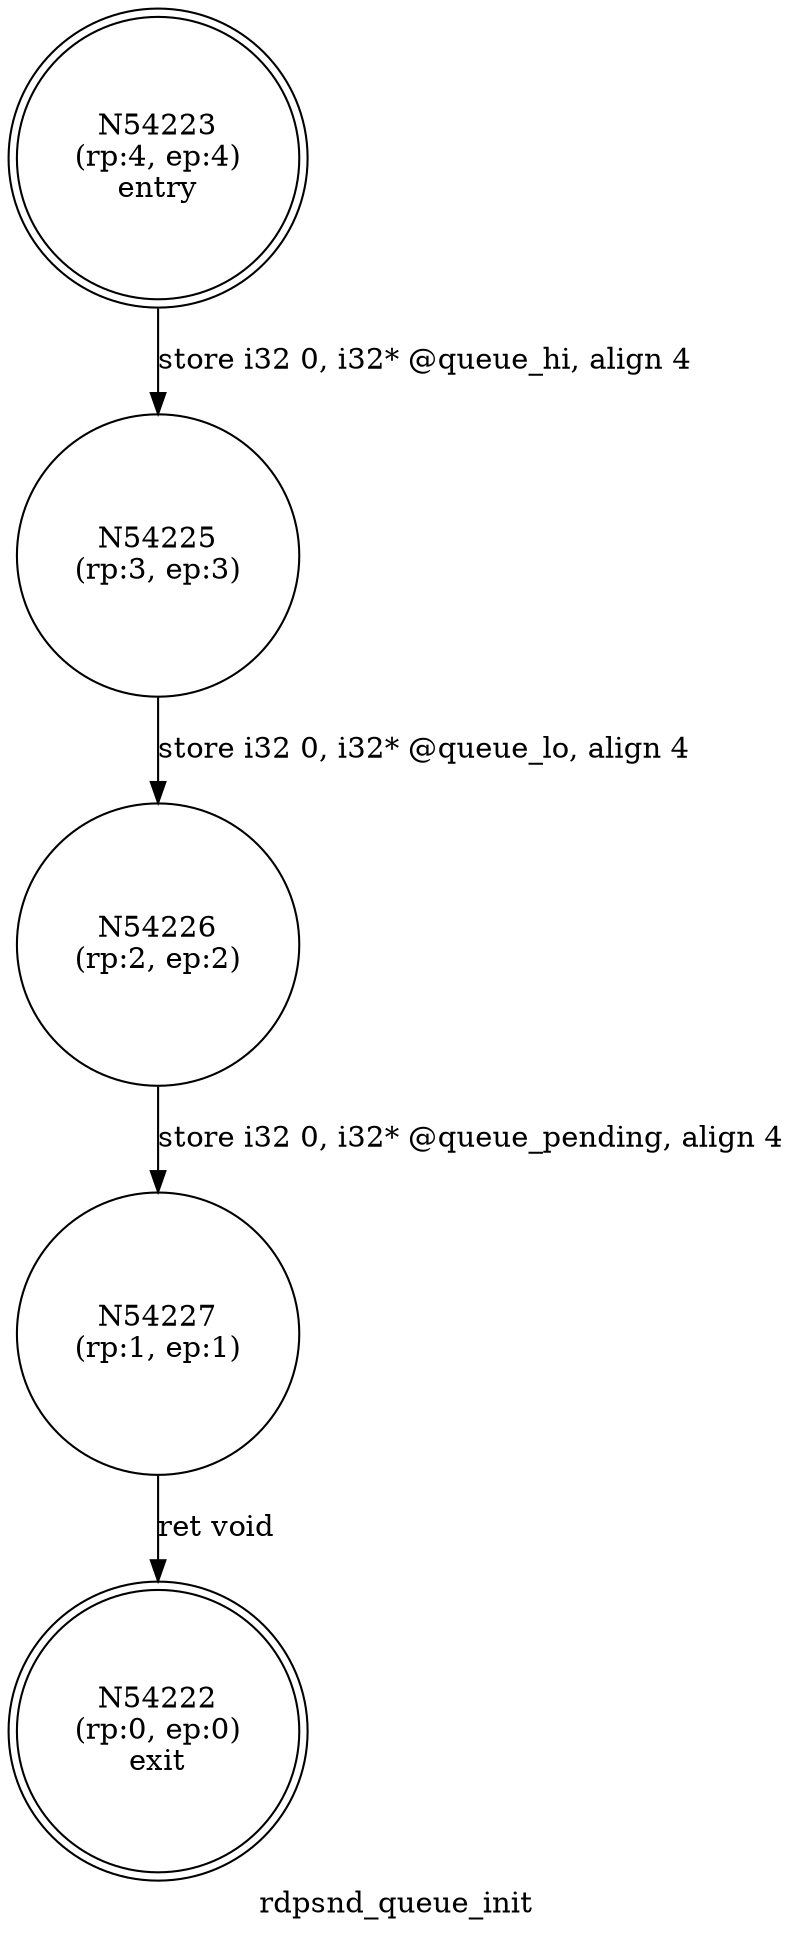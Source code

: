digraph rdpsnd_queue_init {
label="rdpsnd_queue_init"
54222 [label="N54222\n(rp:0, ep:0)\nexit", shape="doublecircle"]
54223 [label="N54223\n(rp:4, ep:4)\nentry", shape="doublecircle"]
54223 -> 54225 [label="store i32 0, i32* @queue_hi, align 4"]
54225 [label="N54225\n(rp:3, ep:3)", shape="circle"]
54225 -> 54226 [label="store i32 0, i32* @queue_lo, align 4"]
54226 [label="N54226\n(rp:2, ep:2)", shape="circle"]
54226 -> 54227 [label="store i32 0, i32* @queue_pending, align 4"]
54227 [label="N54227\n(rp:1, ep:1)", shape="circle"]
54227 -> 54222 [label="ret void"]
}
